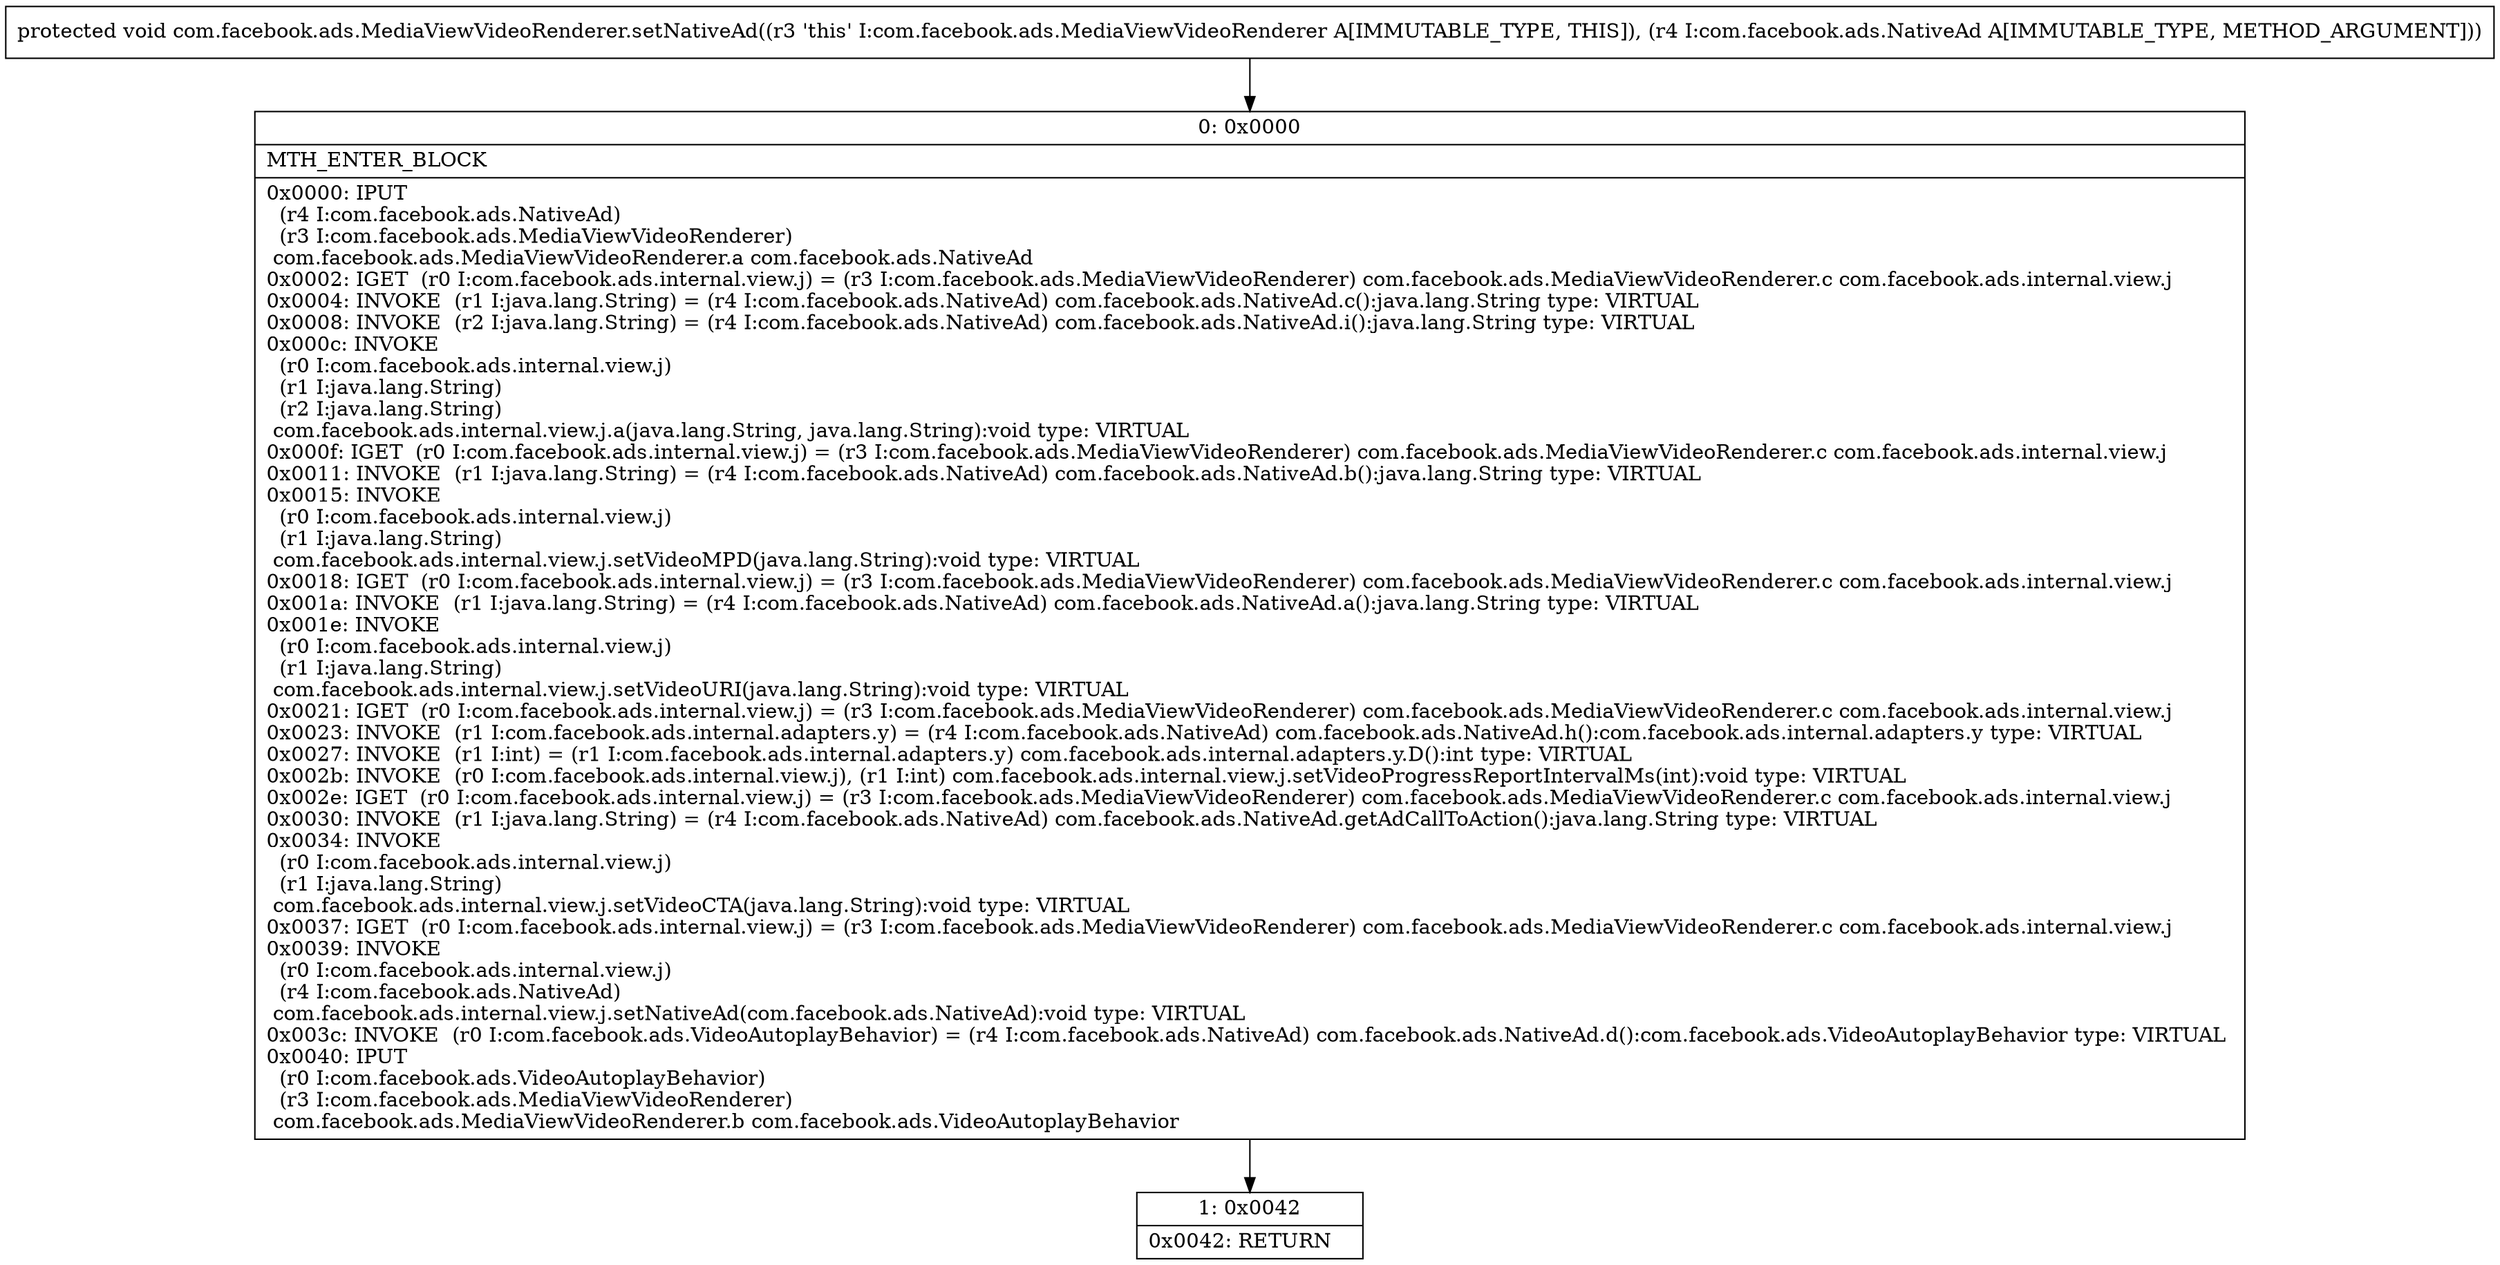 digraph "CFG forcom.facebook.ads.MediaViewVideoRenderer.setNativeAd(Lcom\/facebook\/ads\/NativeAd;)V" {
Node_0 [shape=record,label="{0\:\ 0x0000|MTH_ENTER_BLOCK\l|0x0000: IPUT  \l  (r4 I:com.facebook.ads.NativeAd)\l  (r3 I:com.facebook.ads.MediaViewVideoRenderer)\l com.facebook.ads.MediaViewVideoRenderer.a com.facebook.ads.NativeAd \l0x0002: IGET  (r0 I:com.facebook.ads.internal.view.j) = (r3 I:com.facebook.ads.MediaViewVideoRenderer) com.facebook.ads.MediaViewVideoRenderer.c com.facebook.ads.internal.view.j \l0x0004: INVOKE  (r1 I:java.lang.String) = (r4 I:com.facebook.ads.NativeAd) com.facebook.ads.NativeAd.c():java.lang.String type: VIRTUAL \l0x0008: INVOKE  (r2 I:java.lang.String) = (r4 I:com.facebook.ads.NativeAd) com.facebook.ads.NativeAd.i():java.lang.String type: VIRTUAL \l0x000c: INVOKE  \l  (r0 I:com.facebook.ads.internal.view.j)\l  (r1 I:java.lang.String)\l  (r2 I:java.lang.String)\l com.facebook.ads.internal.view.j.a(java.lang.String, java.lang.String):void type: VIRTUAL \l0x000f: IGET  (r0 I:com.facebook.ads.internal.view.j) = (r3 I:com.facebook.ads.MediaViewVideoRenderer) com.facebook.ads.MediaViewVideoRenderer.c com.facebook.ads.internal.view.j \l0x0011: INVOKE  (r1 I:java.lang.String) = (r4 I:com.facebook.ads.NativeAd) com.facebook.ads.NativeAd.b():java.lang.String type: VIRTUAL \l0x0015: INVOKE  \l  (r0 I:com.facebook.ads.internal.view.j)\l  (r1 I:java.lang.String)\l com.facebook.ads.internal.view.j.setVideoMPD(java.lang.String):void type: VIRTUAL \l0x0018: IGET  (r0 I:com.facebook.ads.internal.view.j) = (r3 I:com.facebook.ads.MediaViewVideoRenderer) com.facebook.ads.MediaViewVideoRenderer.c com.facebook.ads.internal.view.j \l0x001a: INVOKE  (r1 I:java.lang.String) = (r4 I:com.facebook.ads.NativeAd) com.facebook.ads.NativeAd.a():java.lang.String type: VIRTUAL \l0x001e: INVOKE  \l  (r0 I:com.facebook.ads.internal.view.j)\l  (r1 I:java.lang.String)\l com.facebook.ads.internal.view.j.setVideoURI(java.lang.String):void type: VIRTUAL \l0x0021: IGET  (r0 I:com.facebook.ads.internal.view.j) = (r3 I:com.facebook.ads.MediaViewVideoRenderer) com.facebook.ads.MediaViewVideoRenderer.c com.facebook.ads.internal.view.j \l0x0023: INVOKE  (r1 I:com.facebook.ads.internal.adapters.y) = (r4 I:com.facebook.ads.NativeAd) com.facebook.ads.NativeAd.h():com.facebook.ads.internal.adapters.y type: VIRTUAL \l0x0027: INVOKE  (r1 I:int) = (r1 I:com.facebook.ads.internal.adapters.y) com.facebook.ads.internal.adapters.y.D():int type: VIRTUAL \l0x002b: INVOKE  (r0 I:com.facebook.ads.internal.view.j), (r1 I:int) com.facebook.ads.internal.view.j.setVideoProgressReportIntervalMs(int):void type: VIRTUAL \l0x002e: IGET  (r0 I:com.facebook.ads.internal.view.j) = (r3 I:com.facebook.ads.MediaViewVideoRenderer) com.facebook.ads.MediaViewVideoRenderer.c com.facebook.ads.internal.view.j \l0x0030: INVOKE  (r1 I:java.lang.String) = (r4 I:com.facebook.ads.NativeAd) com.facebook.ads.NativeAd.getAdCallToAction():java.lang.String type: VIRTUAL \l0x0034: INVOKE  \l  (r0 I:com.facebook.ads.internal.view.j)\l  (r1 I:java.lang.String)\l com.facebook.ads.internal.view.j.setVideoCTA(java.lang.String):void type: VIRTUAL \l0x0037: IGET  (r0 I:com.facebook.ads.internal.view.j) = (r3 I:com.facebook.ads.MediaViewVideoRenderer) com.facebook.ads.MediaViewVideoRenderer.c com.facebook.ads.internal.view.j \l0x0039: INVOKE  \l  (r0 I:com.facebook.ads.internal.view.j)\l  (r4 I:com.facebook.ads.NativeAd)\l com.facebook.ads.internal.view.j.setNativeAd(com.facebook.ads.NativeAd):void type: VIRTUAL \l0x003c: INVOKE  (r0 I:com.facebook.ads.VideoAutoplayBehavior) = (r4 I:com.facebook.ads.NativeAd) com.facebook.ads.NativeAd.d():com.facebook.ads.VideoAutoplayBehavior type: VIRTUAL \l0x0040: IPUT  \l  (r0 I:com.facebook.ads.VideoAutoplayBehavior)\l  (r3 I:com.facebook.ads.MediaViewVideoRenderer)\l com.facebook.ads.MediaViewVideoRenderer.b com.facebook.ads.VideoAutoplayBehavior \l}"];
Node_1 [shape=record,label="{1\:\ 0x0042|0x0042: RETURN   \l}"];
MethodNode[shape=record,label="{protected void com.facebook.ads.MediaViewVideoRenderer.setNativeAd((r3 'this' I:com.facebook.ads.MediaViewVideoRenderer A[IMMUTABLE_TYPE, THIS]), (r4 I:com.facebook.ads.NativeAd A[IMMUTABLE_TYPE, METHOD_ARGUMENT])) }"];
MethodNode -> Node_0;
Node_0 -> Node_1;
}


